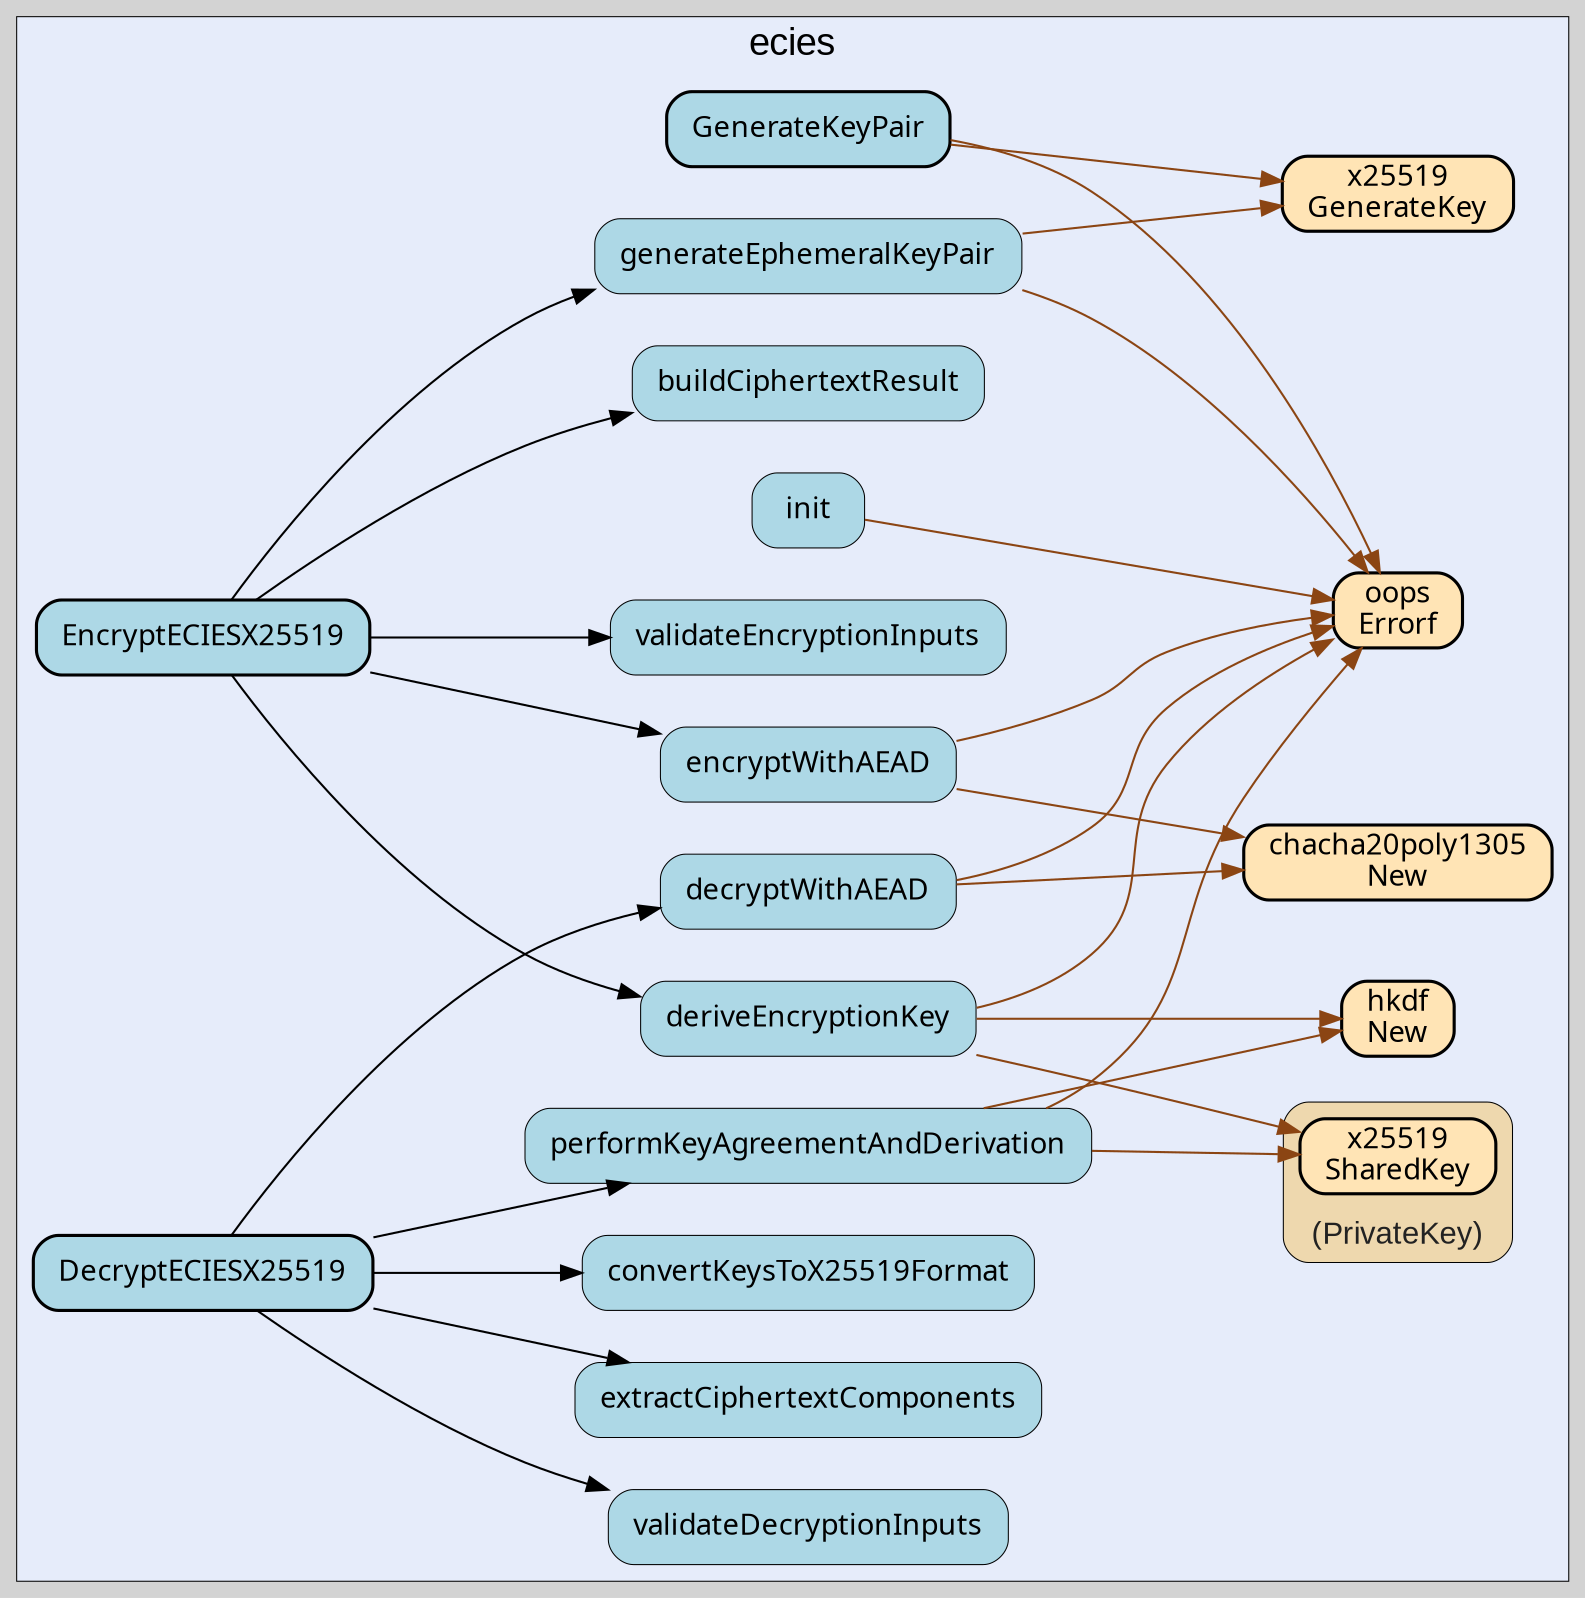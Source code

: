 digraph gocallvis {
    label="";
    labeljust="l";
    fontname="Arial";
    fontsize="14";
    rankdir="LR";
    bgcolor="lightgray";
    style="solid";
    penwidth="0.5";
    pad="0.0";
    nodesep="0.35";

    node [shape="box" style="filled,rounded" fillcolor="honeydew" fontname="Verdana" penwidth="1.0" margin="0.16,0.0"];
    edge [minlen="2"]

    subgraph "cluster_focus" {
        bgcolor="#e6ecfa";
label="ecies";
labelloc="t";
labeljust="c";
fontsize="18";
        
        "github.com/go-i2p/crypto/ecies.GenerateKeyPair" [ fillcolor="lightblue" label="GenerateKeyPair" penwidth="1.5" tooltip="github.com/go-i2p/crypto/ecies.GenerateKeyPair | defined in utils.go:215\nat utils.go:218: calling [github.com/samber/oops.Errorf]\nat utils.go:216: calling [go.step.sm/crypto/x25519.GenerateKey]" ]
        "go.step.sm/crypto/x25519.GenerateKey" [ fillcolor="moccasin" label="x25519\nGenerateKey" penwidth="1.5" tooltip="go.step.sm/crypto/x25519.GenerateKey | defined in x25519.go:37" ]
        "github.com/samber/oops.Errorf" [ fillcolor="moccasin" label="oops\nErrorf" penwidth="1.5" tooltip="github.com/samber/oops.Errorf | defined in oops.go:34" ]
        "github.com/go-i2p/crypto/ecies.init" [ label="init" penwidth="0.5" tooltip="github.com/go-i2p/crypto/ecies.init | defined in .:0\nat constants.go:25: calling [github.com/samber/oops.Errorf]\nat constants.go:26: calling [github.com/samber/oops.Errorf]\nat constants.go:27: calling [github.com/samber/oops.Errorf]\nat constants.go:28: calling [github.com/samber/oops.Errorf]\nat constants.go:29: calling [github.com/samber/oops.Errorf]\nat constants.go:30: calling [github.com/samber/oops.Errorf]" fillcolor="lightblue" ]
        "github.com/go-i2p/crypto/ecies.decryptWithAEAD" [ fillcolor="lightblue" label="decryptWithAEAD" penwidth="0.5" tooltip="github.com/go-i2p/crypto/ecies.decryptWithAEAD | defined in utils.go:198\nat utils.go:199: calling [golang.org/x/crypto/chacha20poly1305.New]\nat utils.go:201: calling [github.com/samber/oops.Errorf]\nat utils.go:206: calling [github.com/samber/oops.Errorf]" ]
        "golang.org/x/crypto/chacha20poly1305.New" [ fillcolor="moccasin" label="chacha20poly1305\nNew" penwidth="1.5" tooltip="golang.org/x/crypto/chacha20poly1305.New | defined in chacha20poly1305.go:40" ]
        "github.com/go-i2p/crypto/ecies.EncryptECIESX25519" [ fillcolor="lightblue" label="EncryptECIESX25519" penwidth="1.5" tooltip="github.com/go-i2p/crypto/ecies.EncryptECIESX25519 | defined in utils.go:21\nat utils.go:41: calling [github.com/go-i2p/crypto/ecies.buildCiphertextResult]\nat utils.go:26: calling [github.com/go-i2p/crypto/ecies.generateEphemeralKeyPair]\nat utils.go:36: calling [github.com/go-i2p/crypto/ecies.encryptWithAEAD]\nat utils.go:22: calling [github.com/go-i2p/crypto/ecies.validateEncryptionInputs]\nat utils.go:31: calling [github.com/go-i2p/crypto/ecies.deriveEncryptionKey]" ]
        "github.com/go-i2p/crypto/ecies.validateEncryptionInputs" [ penwidth="0.5" tooltip="github.com/go-i2p/crypto/ecies.validateEncryptionInputs | defined in utils.go:46" fillcolor="lightblue" label="validateEncryptionInputs" ]
        "github.com/go-i2p/crypto/ecies.generateEphemeralKeyPair" [ fillcolor="lightblue" label="generateEphemeralKeyPair" penwidth="0.5" tooltip="github.com/go-i2p/crypto/ecies.generateEphemeralKeyPair | defined in utils.go:59\nat utils.go:62: calling [github.com/samber/oops.Errorf]\nat utils.go:60: calling [go.step.sm/crypto/x25519.GenerateKey]" ]
        "github.com/go-i2p/crypto/ecies.deriveEncryptionKey" [ fillcolor="lightblue" label="deriveEncryptionKey" penwidth="0.5" tooltip="github.com/go-i2p/crypto/ecies.deriveEncryptionKey | defined in utils.go:69\nat utils.go:74: calling [(go.step.sm/crypto/x25519.PrivateKey).SharedKey]\nat utils.go:76: calling [github.com/samber/oops.Errorf]\nat utils.go:84: calling [github.com/samber/oops.Errorf]\nat utils.go:81: calling [golang.org/x/crypto/hkdf.New]" ]
        "golang.org/x/crypto/hkdf.New" [ tooltip="golang.org/x/crypto/hkdf.New | defined in hkdf.go:92" fillcolor="moccasin" label="hkdf\nNew" penwidth="1.5" ]
        "github.com/go-i2p/crypto/ecies.encryptWithAEAD" [ fillcolor="lightblue" label="encryptWithAEAD" penwidth="0.5" tooltip="github.com/go-i2p/crypto/ecies.encryptWithAEAD | defined in utils.go:91\nat utils.go:93: calling [golang.org/x/crypto/chacha20poly1305.New]\nat utils.go:95: calling [github.com/samber/oops.Errorf]\nat utils.go:101: calling [github.com/samber/oops.Errorf]" ]
        "github.com/go-i2p/crypto/ecies.buildCiphertextResult" [ fillcolor="lightblue" label="buildCiphertextResult" penwidth="0.5" tooltip="github.com/go-i2p/crypto/ecies.buildCiphertextResult | defined in utils.go:111" ]
        "github.com/go-i2p/crypto/ecies.performKeyAgreementAndDerivation" [ fillcolor="lightblue" label="performKeyAgreementAndDerivation" penwidth="0.5" tooltip="github.com/go-i2p/crypto/ecies.performKeyAgreementAndDerivation | defined in utils.go:182\nat utils.go:188: calling [golang.org/x/crypto/hkdf.New]\nat utils.go:183: calling [(go.step.sm/crypto/x25519.PrivateKey).SharedKey]\nat utils.go:185: calling [github.com/samber/oops.Errorf]\nat utils.go:191: calling [github.com/samber/oops.Errorf]" ]
        "github.com/go-i2p/crypto/ecies.DecryptECIESX25519" [ fillcolor="lightblue" label="DecryptECIESX25519" penwidth="1.5" tooltip="github.com/go-i2p/crypto/ecies.DecryptECIESX25519 | defined in utils.go:130\nat utils.go:135: calling [github.com/go-i2p/crypto/ecies.extractCiphertextComponents]\nat utils.go:139: calling [github.com/go-i2p/crypto/ecies.performKeyAgreementAndDerivation]\nat utils.go:144: calling [github.com/go-i2p/crypto/ecies.decryptWithAEAD]\nat utils.go:137: calling [github.com/go-i2p/crypto/ecies.convertKeysToX25519Format]\nat utils.go:131: calling [github.com/go-i2p/crypto/ecies.validateDecryptionInputs]" ]
        "github.com/go-i2p/crypto/ecies.validateDecryptionInputs" [ fillcolor="lightblue" label="validateDecryptionInputs" penwidth="0.5" tooltip="github.com/go-i2p/crypto/ecies.validateDecryptionInputs | defined in utils.go:153" ]
        "github.com/go-i2p/crypto/ecies.extractCiphertextComponents" [ fillcolor="lightblue" label="extractCiphertextComponents" penwidth="0.5" tooltip="github.com/go-i2p/crypto/ecies.extractCiphertextComponents | defined in utils.go:167" ]
        "github.com/go-i2p/crypto/ecies.convertKeysToX25519Format" [ tooltip="github.com/go-i2p/crypto/ecies.convertKeysToX25519Format | defined in utils.go:175" fillcolor="lightblue" label="convertKeysToX25519Format" penwidth="0.5" ]
        
        subgraph "cluster_go.step.sm/crypto/x25519.PrivateKey" {
        tooltip="type: go.step.sm/crypto/x25519.PrivateKey";
penwidth="0.5";
fontsize="15";
fontcolor="#222222";
labelloc="b";
style="rounded,filled";
fillcolor="wheat2";
label="(PrivateKey)";
        
        "(go.step.sm/crypto/x25519.PrivateKey).SharedKey" [ fillcolor="moccasin" label="x25519\nSharedKey" penwidth="1.5" tooltip="(go.step.sm/crypto/x25519.PrivateKey).SharedKey | defined in x25519.go:101" ]
        
    }

    }

    "github.com/go-i2p/crypto/ecies.performKeyAgreementAndDerivation" -> "golang.org/x/crypto/hkdf.New" [ color="saddlebrown" tooltip="at utils.go:188: calling [golang.org/x/crypto/hkdf.New]" ]
    "github.com/go-i2p/crypto/ecies.DecryptECIESX25519" -> "github.com/go-i2p/crypto/ecies.extractCiphertextComponents" [ tooltip="at utils.go:135: calling [github.com/go-i2p/crypto/ecies.extractCiphertextComponents]" ]
    "github.com/go-i2p/crypto/ecies.GenerateKeyPair" -> "github.com/samber/oops.Errorf" [ color="saddlebrown" tooltip="at utils.go:218: calling [github.com/samber/oops.Errorf]" ]
    "github.com/go-i2p/crypto/ecies.init" -> "github.com/samber/oops.Errorf" [ color="saddlebrown" tooltip="at constants.go:25: calling [github.com/samber/oops.Errorf]\nat constants.go:26: calling [github.com/samber/oops.Errorf]\nat constants.go:27: calling [github.com/samber/oops.Errorf]\nat constants.go:28: calling [github.com/samber/oops.Errorf]\nat constants.go:29: calling [github.com/samber/oops.Errorf]\nat constants.go:30: calling [github.com/samber/oops.Errorf]" ]
    "github.com/go-i2p/crypto/ecies.performKeyAgreementAndDerivation" -> "(go.step.sm/crypto/x25519.PrivateKey).SharedKey" [ color="saddlebrown" tooltip="at utils.go:183: calling [(go.step.sm/crypto/x25519.PrivateKey).SharedKey]" ]
    "github.com/go-i2p/crypto/ecies.performKeyAgreementAndDerivation" -> "github.com/samber/oops.Errorf" [ color="saddlebrown" tooltip="at utils.go:185: calling [github.com/samber/oops.Errorf]\nat utils.go:191: calling [github.com/samber/oops.Errorf]" ]
    "github.com/go-i2p/crypto/ecies.DecryptECIESX25519" -> "github.com/go-i2p/crypto/ecies.performKeyAgreementAndDerivation" [ tooltip="at utils.go:139: calling [github.com/go-i2p/crypto/ecies.performKeyAgreementAndDerivation]" ]
    "github.com/go-i2p/crypto/ecies.DecryptECIESX25519" -> "github.com/go-i2p/crypto/ecies.decryptWithAEAD" [ tooltip="at utils.go:144: calling [github.com/go-i2p/crypto/ecies.decryptWithAEAD]" ]
    "github.com/go-i2p/crypto/ecies.decryptWithAEAD" -> "golang.org/x/crypto/chacha20poly1305.New" [ color="saddlebrown" tooltip="at utils.go:199: calling [golang.org/x/crypto/chacha20poly1305.New]" ]
    "github.com/go-i2p/crypto/ecies.deriveEncryptionKey" -> "(go.step.sm/crypto/x25519.PrivateKey).SharedKey" [ color="saddlebrown" tooltip="at utils.go:74: calling [(go.step.sm/crypto/x25519.PrivateKey).SharedKey]" ]
    "github.com/go-i2p/crypto/ecies.deriveEncryptionKey" -> "github.com/samber/oops.Errorf" [ color="saddlebrown" tooltip="at utils.go:76: calling [github.com/samber/oops.Errorf]\nat utils.go:84: calling [github.com/samber/oops.Errorf]" ]
    "github.com/go-i2p/crypto/ecies.EncryptECIESX25519" -> "github.com/go-i2p/crypto/ecies.buildCiphertextResult" [ tooltip="at utils.go:41: calling [github.com/go-i2p/crypto/ecies.buildCiphertextResult]" ]
    "github.com/go-i2p/crypto/ecies.DecryptECIESX25519" -> "github.com/go-i2p/crypto/ecies.convertKeysToX25519Format" [ tooltip="at utils.go:137: calling [github.com/go-i2p/crypto/ecies.convertKeysToX25519Format]" ]
    "github.com/go-i2p/crypto/ecies.GenerateKeyPair" -> "go.step.sm/crypto/x25519.GenerateKey" [ color="saddlebrown" tooltip="at utils.go:216: calling [go.step.sm/crypto/x25519.GenerateKey]" ]
    "github.com/go-i2p/crypto/ecies.generateEphemeralKeyPair" -> "github.com/samber/oops.Errorf" [ color="saddlebrown" tooltip="at utils.go:62: calling [github.com/samber/oops.Errorf]" ]
    "github.com/go-i2p/crypto/ecies.EncryptECIESX25519" -> "github.com/go-i2p/crypto/ecies.generateEphemeralKeyPair" [ tooltip="at utils.go:26: calling [github.com/go-i2p/crypto/ecies.generateEphemeralKeyPair]" ]
    "github.com/go-i2p/crypto/ecies.encryptWithAEAD" -> "golang.org/x/crypto/chacha20poly1305.New" [ color="saddlebrown" tooltip="at utils.go:93: calling [golang.org/x/crypto/chacha20poly1305.New]" ]
    "github.com/go-i2p/crypto/ecies.EncryptECIESX25519" -> "github.com/go-i2p/crypto/ecies.encryptWithAEAD" [ tooltip="at utils.go:36: calling [github.com/go-i2p/crypto/ecies.encryptWithAEAD]" ]
    "github.com/go-i2p/crypto/ecies.DecryptECIESX25519" -> "github.com/go-i2p/crypto/ecies.validateDecryptionInputs" [ tooltip="at utils.go:131: calling [github.com/go-i2p/crypto/ecies.validateDecryptionInputs]" ]
    "github.com/go-i2p/crypto/ecies.decryptWithAEAD" -> "github.com/samber/oops.Errorf" [ color="saddlebrown" tooltip="at utils.go:201: calling [github.com/samber/oops.Errorf]\nat utils.go:206: calling [github.com/samber/oops.Errorf]" ]
    "github.com/go-i2p/crypto/ecies.EncryptECIESX25519" -> "github.com/go-i2p/crypto/ecies.validateEncryptionInputs" [ tooltip="at utils.go:22: calling [github.com/go-i2p/crypto/ecies.validateEncryptionInputs]" ]
    "github.com/go-i2p/crypto/ecies.generateEphemeralKeyPair" -> "go.step.sm/crypto/x25519.GenerateKey" [ tooltip="at utils.go:60: calling [go.step.sm/crypto/x25519.GenerateKey]" color="saddlebrown" ]
    "github.com/go-i2p/crypto/ecies.deriveEncryptionKey" -> "golang.org/x/crypto/hkdf.New" [ color="saddlebrown" tooltip="at utils.go:81: calling [golang.org/x/crypto/hkdf.New]" ]
    "github.com/go-i2p/crypto/ecies.EncryptECIESX25519" -> "github.com/go-i2p/crypto/ecies.deriveEncryptionKey" [ tooltip="at utils.go:31: calling [github.com/go-i2p/crypto/ecies.deriveEncryptionKey]" ]
    "github.com/go-i2p/crypto/ecies.encryptWithAEAD" -> "github.com/samber/oops.Errorf" [ color="saddlebrown" tooltip="at utils.go:95: calling [github.com/samber/oops.Errorf]\nat utils.go:101: calling [github.com/samber/oops.Errorf]" ]
}
